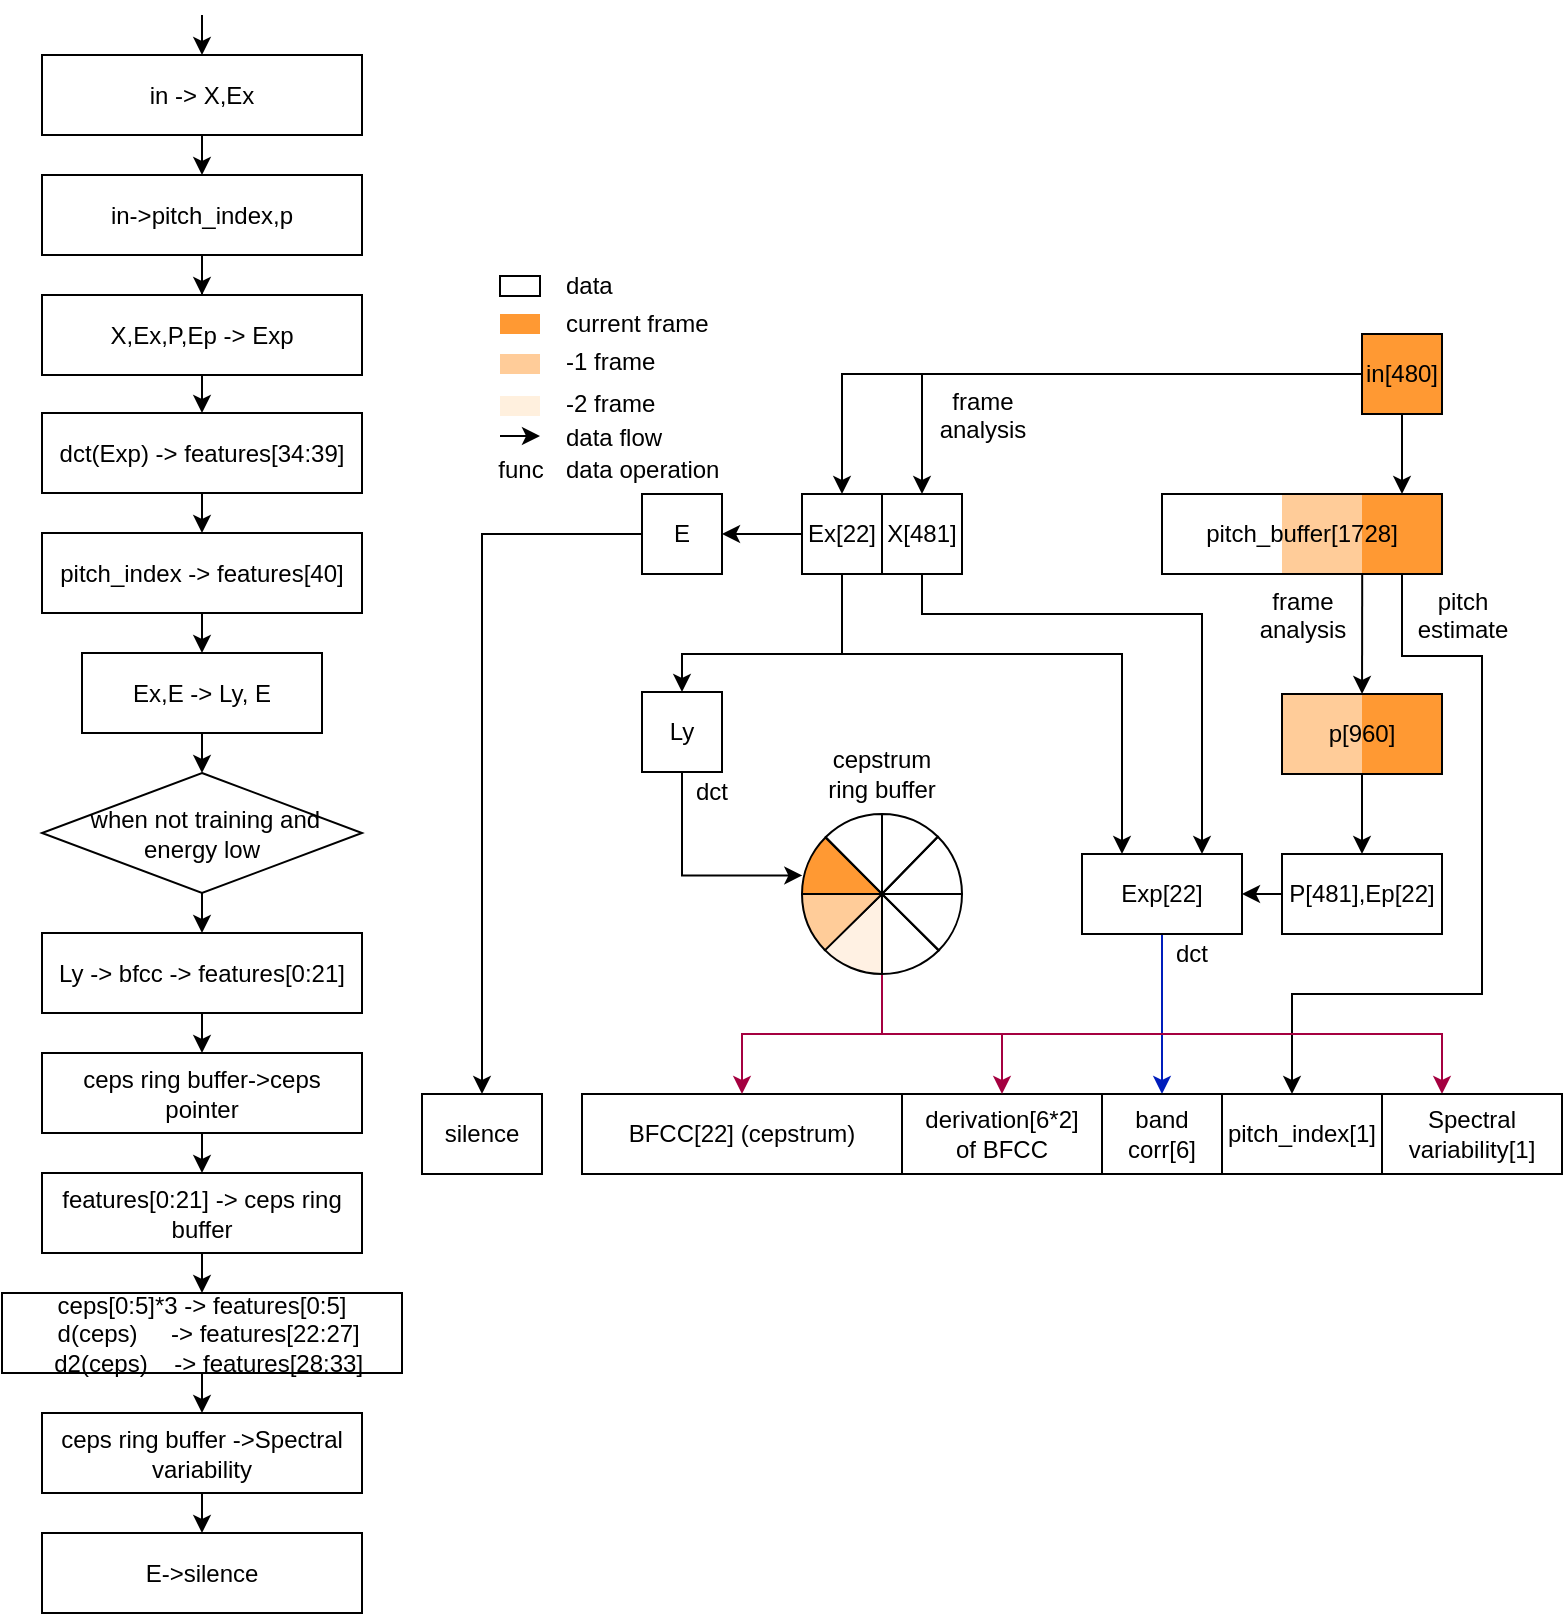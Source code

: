 <mxfile version="12.4.8" type="device"><diagram id="JuMobeCfKfc7mFz4J1X-" name="Page-1"><mxGraphModel dx="1185" dy="594" grid="1" gridSize="10" guides="1" tooltips="1" connect="1" arrows="1" fold="1" page="1" pageScale="1" pageWidth="827" pageHeight="1169" math="0" shadow="0"><root><mxCell id="0"/><mxCell id="1" parent="0"/><mxCell id="VfAlEDcDo9MQH4ENQJ9P-28" value="" style="rounded=0;whiteSpace=wrap;html=1;fillColor=#FF9933;strokeColor=none;" parent="1" vertex="1"><mxGeometry x="710" y="399" width="40" height="40" as="geometry"/></mxCell><mxCell id="VfAlEDcDo9MQH4ENQJ9P-29" value="" style="rounded=0;whiteSpace=wrap;html=1;fillColor=#FFCC99;strokeColor=none;" parent="1" vertex="1"><mxGeometry x="670" y="399" width="40" height="40" as="geometry"/></mxCell><mxCell id="VfAlEDcDo9MQH4ENQJ9P-30" value="p[960]" style="rounded=0;whiteSpace=wrap;html=1;fillColor=none;" parent="1" vertex="1"><mxGeometry x="670" y="399" width="80" height="40" as="geometry"/></mxCell><mxCell id="VfAlEDcDo9MQH4ENQJ9P-1" style="edgeStyle=orthogonalEdgeStyle;rounded=0;orthogonalLoop=1;jettySize=auto;html=1;exitX=0.5;exitY=1;exitDx=0;exitDy=0;entryX=0.5;entryY=0;entryDx=0;entryDy=0;" parent="1" source="VfAlEDcDo9MQH4ENQJ9P-2" target="VfAlEDcDo9MQH4ENQJ9P-4" edge="1"><mxGeometry relative="1" as="geometry"/></mxCell><mxCell id="VfAlEDcDo9MQH4ENQJ9P-2" value="X,Ex,P,Ep -&amp;gt; Exp" style="rounded=0;whiteSpace=wrap;html=1;" parent="1" vertex="1"><mxGeometry x="50" y="199.5" width="160" height="40" as="geometry"/></mxCell><mxCell id="VfAlEDcDo9MQH4ENQJ9P-3" style="edgeStyle=orthogonalEdgeStyle;rounded=0;orthogonalLoop=1;jettySize=auto;html=1;exitX=0.5;exitY=1;exitDx=0;exitDy=0;entryX=0.5;entryY=0;entryDx=0;entryDy=0;" parent="1" source="VfAlEDcDo9MQH4ENQJ9P-4" target="VfAlEDcDo9MQH4ENQJ9P-6" edge="1"><mxGeometry relative="1" as="geometry"/></mxCell><mxCell id="VfAlEDcDo9MQH4ENQJ9P-4" value="dct(Exp) -&amp;gt; features[34:39]" style="rounded=0;whiteSpace=wrap;html=1;" parent="1" vertex="1"><mxGeometry x="50" y="258.5" width="160" height="40" as="geometry"/></mxCell><mxCell id="VfAlEDcDo9MQH4ENQJ9P-5" style="edgeStyle=orthogonalEdgeStyle;rounded=0;orthogonalLoop=1;jettySize=auto;html=1;exitX=0.5;exitY=1;exitDx=0;exitDy=0;entryX=0.5;entryY=0;entryDx=0;entryDy=0;" parent="1" source="VfAlEDcDo9MQH4ENQJ9P-6" target="VfAlEDcDo9MQH4ENQJ9P-46" edge="1"><mxGeometry relative="1" as="geometry"/></mxCell><mxCell id="VfAlEDcDo9MQH4ENQJ9P-6" value="pitch_index -&amp;gt; features[40]" style="rounded=0;whiteSpace=wrap;html=1;" parent="1" vertex="1"><mxGeometry x="50" y="318.5" width="160" height="40" as="geometry"/></mxCell><mxCell id="VfAlEDcDo9MQH4ENQJ9P-7" style="edgeStyle=orthogonalEdgeStyle;rounded=0;orthogonalLoop=1;jettySize=auto;html=1;exitX=0.5;exitY=1;exitDx=0;exitDy=0;entryX=0.5;entryY=0;entryDx=0;entryDy=0;" parent="1" source="VfAlEDcDo9MQH4ENQJ9P-8" target="VfAlEDcDo9MQH4ENQJ9P-10" edge="1"><mxGeometry relative="1" as="geometry"/></mxCell><mxCell id="VfAlEDcDo9MQH4ENQJ9P-8" value="&amp;nbsp;when not training and energy low" style="rhombus;whiteSpace=wrap;html=1;" parent="1" vertex="1"><mxGeometry x="50" y="438.5" width="160" height="60" as="geometry"/></mxCell><mxCell id="VfAlEDcDo9MQH4ENQJ9P-9" style="edgeStyle=orthogonalEdgeStyle;rounded=0;orthogonalLoop=1;jettySize=auto;html=1;exitX=0.5;exitY=1;exitDx=0;exitDy=0;entryX=0.5;entryY=0;entryDx=0;entryDy=0;" parent="1" source="VfAlEDcDo9MQH4ENQJ9P-10" target="VfAlEDcDo9MQH4ENQJ9P-12" edge="1"><mxGeometry relative="1" as="geometry"/></mxCell><mxCell id="VfAlEDcDo9MQH4ENQJ9P-10" value="Ly -&amp;gt; bfcc -&amp;gt; features[0:21]" style="rounded=0;whiteSpace=wrap;html=1;" parent="1" vertex="1"><mxGeometry x="50" y="518.5" width="160" height="40" as="geometry"/></mxCell><mxCell id="VfAlEDcDo9MQH4ENQJ9P-11" style="edgeStyle=orthogonalEdgeStyle;rounded=0;orthogonalLoop=1;jettySize=auto;html=1;exitX=0.5;exitY=1;exitDx=0;exitDy=0;entryX=0.5;entryY=0;entryDx=0;entryDy=0;" parent="1" source="VfAlEDcDo9MQH4ENQJ9P-12" target="VfAlEDcDo9MQH4ENQJ9P-14" edge="1"><mxGeometry relative="1" as="geometry"/></mxCell><mxCell id="VfAlEDcDo9MQH4ENQJ9P-12" value="ceps ring buffer-&amp;gt;ceps pointer" style="rounded=0;whiteSpace=wrap;html=1;" parent="1" vertex="1"><mxGeometry x="50" y="578.5" width="160" height="40" as="geometry"/></mxCell><mxCell id="VfAlEDcDo9MQH4ENQJ9P-13" style="edgeStyle=orthogonalEdgeStyle;rounded=0;orthogonalLoop=1;jettySize=auto;html=1;exitX=0.5;exitY=1;exitDx=0;exitDy=0;entryX=0.5;entryY=0;entryDx=0;entryDy=0;" parent="1" source="VfAlEDcDo9MQH4ENQJ9P-14" target="VfAlEDcDo9MQH4ENQJ9P-16" edge="1"><mxGeometry relative="1" as="geometry"/></mxCell><mxCell id="VfAlEDcDo9MQH4ENQJ9P-14" value="features[0:21] -&amp;gt; ceps ring buffer" style="rounded=0;whiteSpace=wrap;html=1;" parent="1" vertex="1"><mxGeometry x="50" y="638.5" width="160" height="40" as="geometry"/></mxCell><mxCell id="VfAlEDcDo9MQH4ENQJ9P-15" style="edgeStyle=orthogonalEdgeStyle;rounded=0;orthogonalLoop=1;jettySize=auto;html=1;exitX=0.5;exitY=1;exitDx=0;exitDy=0;entryX=0.5;entryY=0;entryDx=0;entryDy=0;" parent="1" source="VfAlEDcDo9MQH4ENQJ9P-16" target="VfAlEDcDo9MQH4ENQJ9P-18" edge="1"><mxGeometry relative="1" as="geometry"/></mxCell><mxCell id="VfAlEDcDo9MQH4ENQJ9P-16" value="&lt;div&gt;ceps[0:5]*3 -&amp;gt; features[0:5]&lt;/div&gt;&lt;div&gt;&amp;nbsp; d(ceps)&amp;nbsp; &amp;nbsp; &amp;nbsp;-&amp;gt; features[22:27]&lt;/div&gt;&lt;div&gt;&amp;nbsp; d2(ceps)&amp;nbsp; &amp;nbsp; -&amp;gt; features[28:33]&lt;/div&gt;" style="rounded=0;whiteSpace=wrap;html=1;" parent="1" vertex="1"><mxGeometry x="30" y="698.5" width="200" height="40" as="geometry"/></mxCell><mxCell id="VfAlEDcDo9MQH4ENQJ9P-17" style="edgeStyle=orthogonalEdgeStyle;rounded=0;orthogonalLoop=1;jettySize=auto;html=1;exitX=0.5;exitY=1;exitDx=0;exitDy=0;entryX=0.5;entryY=0;entryDx=0;entryDy=0;" parent="1" source="VfAlEDcDo9MQH4ENQJ9P-18" target="VfAlEDcDo9MQH4ENQJ9P-76" edge="1"><mxGeometry relative="1" as="geometry"/></mxCell><mxCell id="VfAlEDcDo9MQH4ENQJ9P-18" value="ceps ring buffer -&amp;gt;Spectral variability" style="rounded=0;whiteSpace=wrap;html=1;" parent="1" vertex="1"><mxGeometry x="50" y="758.5" width="160" height="40" as="geometry"/></mxCell><mxCell id="VfAlEDcDo9MQH4ENQJ9P-19" style="edgeStyle=orthogonalEdgeStyle;rounded=0;orthogonalLoop=1;jettySize=auto;html=1;exitX=0;exitY=0.5;exitDx=0;exitDy=0;entryX=0.5;entryY=0;entryDx=0;entryDy=0;" parent="1" source="VfAlEDcDo9MQH4ENQJ9P-22" target="VfAlEDcDo9MQH4ENQJ9P-57" edge="1"><mxGeometry relative="1" as="geometry"><Array as="points"><mxPoint x="450" y="239"/></Array></mxGeometry></mxCell><mxCell id="VfAlEDcDo9MQH4ENQJ9P-20" style="edgeStyle=orthogonalEdgeStyle;rounded=0;orthogonalLoop=1;jettySize=auto;html=1;exitX=0.5;exitY=1;exitDx=0;exitDy=0;" parent="1" source="VfAlEDcDo9MQH4ENQJ9P-22" target="VfAlEDcDo9MQH4ENQJ9P-33" edge="1"><mxGeometry relative="1" as="geometry"><Array as="points"/></mxGeometry></mxCell><mxCell id="VfAlEDcDo9MQH4ENQJ9P-21" style="edgeStyle=orthogonalEdgeStyle;rounded=0;orthogonalLoop=1;jettySize=auto;html=1;entryX=0.5;entryY=0;entryDx=0;entryDy=0;" parent="1" target="VfAlEDcDo9MQH4ENQJ9P-59" edge="1"><mxGeometry relative="1" as="geometry"><mxPoint x="490" y="239" as="sourcePoint"/><Array as="points"><mxPoint x="490" y="239"/></Array></mxGeometry></mxCell><mxCell id="VfAlEDcDo9MQH4ENQJ9P-22" value="in[480]" style="rounded=0;whiteSpace=wrap;html=1;fillColor=#FF9933;" parent="1" vertex="1"><mxGeometry x="710" y="219" width="40" height="40" as="geometry"/></mxCell><mxCell id="VfAlEDcDo9MQH4ENQJ9P-23" style="edgeStyle=orthogonalEdgeStyle;rounded=0;orthogonalLoop=1;jettySize=auto;html=1;entryX=0.25;entryY=0;entryDx=0;entryDy=0;" parent="1" target="VfAlEDcDo9MQH4ENQJ9P-40" edge="1"><mxGeometry relative="1" as="geometry"><mxPoint x="450" y="339" as="sourcePoint"/><Array as="points"><mxPoint x="450" y="379"/><mxPoint x="590" y="379"/></Array></mxGeometry></mxCell><mxCell id="VfAlEDcDo9MQH4ENQJ9P-24" value="frame&lt;br&gt;analysis" style="text;html=1;align=center;" parent="1" vertex="1"><mxGeometry x="490" y="239" width="60" height="30" as="geometry"/></mxCell><mxCell id="VfAlEDcDo9MQH4ENQJ9P-25" value="" style="endArrow=classic;html=1;exitX=0.715;exitY=0.996;exitDx=0;exitDy=0;exitPerimeter=0;" parent="1" source="VfAlEDcDo9MQH4ENQJ9P-35" target="VfAlEDcDo9MQH4ENQJ9P-30" edge="1"><mxGeometry width="50" height="50" relative="1" as="geometry"><mxPoint x="430" y="338" as="sourcePoint"/><mxPoint x="440" y="518" as="targetPoint"/></mxGeometry></mxCell><mxCell id="VfAlEDcDo9MQH4ENQJ9P-26" style="edgeStyle=orthogonalEdgeStyle;rounded=0;orthogonalLoop=1;jettySize=auto;html=1;exitX=0.033;exitY=-0.044;exitDx=0;exitDy=0;exitPerimeter=0;" parent="1" source="E51DnzN_GOiCBHzIq5CO-1" target="VfAlEDcDo9MQH4ENQJ9P-73" edge="1"><mxGeometry relative="1" as="geometry"><Array as="points"><mxPoint x="730" y="338"/><mxPoint x="730" y="380"/><mxPoint x="770" y="380"/><mxPoint x="770" y="549"/><mxPoint x="675" y="549"/></Array></mxGeometry></mxCell><mxCell id="VfAlEDcDo9MQH4ENQJ9P-36" style="edgeStyle=orthogonalEdgeStyle;rounded=0;orthogonalLoop=1;jettySize=auto;html=1;exitX=0;exitY=0.5;exitDx=0;exitDy=0;entryX=1;entryY=0.5;entryDx=0;entryDy=0;" parent="1" source="VfAlEDcDo9MQH4ENQJ9P-37" target="VfAlEDcDo9MQH4ENQJ9P-40" edge="1"><mxGeometry relative="1" as="geometry"/></mxCell><mxCell id="VfAlEDcDo9MQH4ENQJ9P-37" value="P[481],Ep[22]" style="rounded=0;whiteSpace=wrap;html=1;" parent="1" vertex="1"><mxGeometry x="670" y="479" width="80" height="40" as="geometry"/></mxCell><mxCell id="VfAlEDcDo9MQH4ENQJ9P-38" value="frame&lt;br&gt;analysis" style="text;html=1;align=center;" parent="1" vertex="1"><mxGeometry x="650" y="339" width="60" height="30" as="geometry"/></mxCell><mxCell id="VfAlEDcDo9MQH4ENQJ9P-39" style="edgeStyle=orthogonalEdgeStyle;rounded=0;orthogonalLoop=1;jettySize=auto;html=1;exitX=0.5;exitY=1;exitDx=0;exitDy=0;entryX=0.5;entryY=0;entryDx=0;entryDy=0;fillColor=#0050ef;strokeColor=#001DBC;" parent="1" source="VfAlEDcDo9MQH4ENQJ9P-40" target="VfAlEDcDo9MQH4ENQJ9P-71" edge="1"><mxGeometry relative="1" as="geometry"><Array as="points"><mxPoint x="610" y="539"/><mxPoint x="610" y="539"/></Array></mxGeometry></mxCell><mxCell id="VfAlEDcDo9MQH4ENQJ9P-40" value="Exp[22]" style="rounded=0;whiteSpace=wrap;html=1;" parent="1" vertex="1"><mxGeometry x="570" y="479" width="80" height="40" as="geometry"/></mxCell><mxCell id="VfAlEDcDo9MQH4ENQJ9P-41" style="edgeStyle=orthogonalEdgeStyle;rounded=0;orthogonalLoop=1;jettySize=auto;html=1;exitX=0.5;exitY=1;exitDx=0;exitDy=0;entryX=0.5;entryY=0;entryDx=0;entryDy=0;" parent="1" source="VfAlEDcDo9MQH4ENQJ9P-42" target="VfAlEDcDo9MQH4ENQJ9P-44" edge="1"><mxGeometry relative="1" as="geometry"/></mxCell><mxCell id="VfAlEDcDo9MQH4ENQJ9P-42" value="in -&amp;gt; X,Ex" style="rounded=0;whiteSpace=wrap;html=1;" parent="1" vertex="1"><mxGeometry x="50" y="79.5" width="160" height="40" as="geometry"/></mxCell><mxCell id="VfAlEDcDo9MQH4ENQJ9P-43" style="edgeStyle=orthogonalEdgeStyle;rounded=0;orthogonalLoop=1;jettySize=auto;html=1;exitX=0.5;exitY=1;exitDx=0;exitDy=0;" parent="1" source="VfAlEDcDo9MQH4ENQJ9P-44" target="VfAlEDcDo9MQH4ENQJ9P-2" edge="1"><mxGeometry relative="1" as="geometry"/></mxCell><mxCell id="VfAlEDcDo9MQH4ENQJ9P-44" value="in-&amp;gt;pitch_index,p" style="rounded=0;whiteSpace=wrap;html=1;" parent="1" vertex="1"><mxGeometry x="50" y="139.5" width="160" height="40" as="geometry"/></mxCell><mxCell id="VfAlEDcDo9MQH4ENQJ9P-45" style="edgeStyle=orthogonalEdgeStyle;rounded=0;orthogonalLoop=1;jettySize=auto;html=1;exitX=0.5;exitY=1;exitDx=0;exitDy=0;entryX=0.5;entryY=0;entryDx=0;entryDy=0;" parent="1" source="VfAlEDcDo9MQH4ENQJ9P-46" target="VfAlEDcDo9MQH4ENQJ9P-8" edge="1"><mxGeometry relative="1" as="geometry"/></mxCell><mxCell id="VfAlEDcDo9MQH4ENQJ9P-46" value="Ex,E -&amp;gt; Ly, E" style="rounded=0;whiteSpace=wrap;html=1;fillColor=none;" parent="1" vertex="1"><mxGeometry x="70" y="378.5" width="120" height="40" as="geometry"/></mxCell><mxCell id="VfAlEDcDo9MQH4ENQJ9P-47" style="edgeStyle=orthogonalEdgeStyle;rounded=0;orthogonalLoop=1;jettySize=auto;html=1;" parent="1" source="VfAlEDcDo9MQH4ENQJ9P-48" target="VfAlEDcDo9MQH4ENQJ9P-75" edge="1"><mxGeometry relative="1" as="geometry"/></mxCell><mxCell id="VfAlEDcDo9MQH4ENQJ9P-48" value="E" style="rounded=0;whiteSpace=wrap;html=1;fillColor=none;" parent="1" vertex="1"><mxGeometry x="350" y="299" width="40" height="40" as="geometry"/></mxCell><mxCell id="VfAlEDcDo9MQH4ENQJ9P-49" style="edgeStyle=orthogonalEdgeStyle;rounded=0;orthogonalLoop=1;jettySize=auto;html=1;exitX=0.5;exitY=1;exitDx=0;exitDy=0;entryX=0.002;entryY=0.384;entryDx=0;entryDy=0;entryPerimeter=0;" parent="1" source="VfAlEDcDo9MQH4ENQJ9P-50" target="VfAlEDcDo9MQH4ENQJ9P-61" edge="1"><mxGeometry relative="1" as="geometry"/></mxCell><mxCell id="VfAlEDcDo9MQH4ENQJ9P-50" value="Ly" style="rounded=0;whiteSpace=wrap;html=1;fillColor=none;" parent="1" vertex="1"><mxGeometry x="350" y="398" width="40" height="40" as="geometry"/></mxCell><mxCell id="VfAlEDcDo9MQH4ENQJ9P-51" value="" style="rounded=0;whiteSpace=wrap;html=1;fillColor=none;" parent="1" vertex="1"><mxGeometry x="320" y="599" width="490" height="40" as="geometry"/></mxCell><mxCell id="VfAlEDcDo9MQH4ENQJ9P-52" value="BFCC[22] (cepstrum)" style="rounded=0;whiteSpace=wrap;html=1;fillColor=none;" parent="1" vertex="1"><mxGeometry x="320" y="599" width="160" height="40" as="geometry"/></mxCell><mxCell id="VfAlEDcDo9MQH4ENQJ9P-53" value="derivation[6*2]&lt;br&gt;of&amp;nbsp;BFCC" style="rounded=0;whiteSpace=wrap;html=1;fillColor=none;" parent="1" vertex="1"><mxGeometry x="480" y="599" width="100" height="40" as="geometry"/></mxCell><mxCell id="VfAlEDcDo9MQH4ENQJ9P-54" style="edgeStyle=orthogonalEdgeStyle;rounded=0;orthogonalLoop=1;jettySize=auto;html=1;exitX=0.5;exitY=1;exitDx=0;exitDy=0;" parent="1" source="VfAlEDcDo9MQH4ENQJ9P-30" target="VfAlEDcDo9MQH4ENQJ9P-37" edge="1"><mxGeometry relative="1" as="geometry"/></mxCell><mxCell id="VfAlEDcDo9MQH4ENQJ9P-55" style="edgeStyle=orthogonalEdgeStyle;rounded=0;orthogonalLoop=1;jettySize=auto;html=1;exitX=0.5;exitY=1;exitDx=0;exitDy=0;entryX=0.5;entryY=0;entryDx=0;entryDy=0;" parent="1" source="VfAlEDcDo9MQH4ENQJ9P-57" target="VfAlEDcDo9MQH4ENQJ9P-50" edge="1"><mxGeometry relative="1" as="geometry"><Array as="points"><mxPoint x="450" y="379"/><mxPoint x="370" y="379"/></Array></mxGeometry></mxCell><mxCell id="VfAlEDcDo9MQH4ENQJ9P-56" style="edgeStyle=orthogonalEdgeStyle;rounded=0;orthogonalLoop=1;jettySize=auto;html=1;exitX=0;exitY=0.5;exitDx=0;exitDy=0;entryX=1;entryY=0.5;entryDx=0;entryDy=0;" parent="1" source="VfAlEDcDo9MQH4ENQJ9P-57" target="VfAlEDcDo9MQH4ENQJ9P-48" edge="1"><mxGeometry relative="1" as="geometry"/></mxCell><mxCell id="VfAlEDcDo9MQH4ENQJ9P-57" value="Ex[22]" style="rounded=0;whiteSpace=wrap;html=1;" parent="1" vertex="1"><mxGeometry x="430" y="299" width="40" height="40" as="geometry"/></mxCell><mxCell id="VfAlEDcDo9MQH4ENQJ9P-58" style="edgeStyle=orthogonalEdgeStyle;rounded=0;orthogonalLoop=1;jettySize=auto;html=1;exitX=0.5;exitY=1;exitDx=0;exitDy=0;entryX=0.75;entryY=0;entryDx=0;entryDy=0;" parent="1" source="VfAlEDcDo9MQH4ENQJ9P-59" target="VfAlEDcDo9MQH4ENQJ9P-40" edge="1"><mxGeometry relative="1" as="geometry"><Array as="points"><mxPoint x="490" y="359"/><mxPoint x="630" y="359"/></Array></mxGeometry></mxCell><mxCell id="VfAlEDcDo9MQH4ENQJ9P-59" value="X[481]" style="rounded=0;whiteSpace=wrap;html=1;" parent="1" vertex="1"><mxGeometry x="470" y="299" width="40" height="40" as="geometry"/></mxCell><mxCell id="VfAlEDcDo9MQH4ENQJ9P-60" style="edgeStyle=orthogonalEdgeStyle;rounded=0;orthogonalLoop=1;jettySize=auto;html=1;fillColor=#d80073;strokeColor=#A50040;" parent="1" source="VfAlEDcDo9MQH4ENQJ9P-61" target="VfAlEDcDo9MQH4ENQJ9P-52" edge="1"><mxGeometry relative="1" as="geometry"/></mxCell><mxCell id="VfAlEDcDo9MQH4ENQJ9P-61" value="" style="verticalLabelPosition=bottom;verticalAlign=top;html=1;shape=mxgraph.basic.pie;startAngle=0.75;endAngle=0.875;fillColor=#FF9933;" parent="1" vertex="1"><mxGeometry x="430" y="459" width="80" height="80" as="geometry"/></mxCell><mxCell id="VfAlEDcDo9MQH4ENQJ9P-62" value="" style="verticalLabelPosition=bottom;verticalAlign=top;html=1;shape=mxgraph.basic.pie;startAngle=0.876;endAngle=0;fillColor=none;" parent="1" vertex="1"><mxGeometry x="430" y="459" width="80" height="80" as="geometry"/></mxCell><mxCell id="VfAlEDcDo9MQH4ENQJ9P-63" value="" style="verticalLabelPosition=bottom;verticalAlign=top;html=1;shape=mxgraph.basic.pie;startAngle=0.5;endAngle=0.627;fillColor=#FFF1E3;" parent="1" vertex="1"><mxGeometry x="430" y="459" width="80" height="80" as="geometry"/></mxCell><mxCell id="VfAlEDcDo9MQH4ENQJ9P-64" value="" style="verticalLabelPosition=bottom;verticalAlign=top;html=1;shape=mxgraph.basic.pie;startAngle=0.626;endAngle=0.75;fillColor=#FFCC99;" parent="1" vertex="1"><mxGeometry x="430" y="459" width="80" height="80" as="geometry"/></mxCell><mxCell id="VfAlEDcDo9MQH4ENQJ9P-65" value="" style="verticalLabelPosition=bottom;verticalAlign=top;html=1;shape=mxgraph.basic.pie;startAngle=0;endAngle=0.123;fillColor=none;" parent="1" vertex="1"><mxGeometry x="430" y="459" width="80" height="80" as="geometry"/></mxCell><mxCell id="VfAlEDcDo9MQH4ENQJ9P-66" value="" style="verticalLabelPosition=bottom;verticalAlign=top;html=1;shape=mxgraph.basic.pie;startAngle=0.123;endAngle=0.25;fillColor=none;" parent="1" vertex="1"><mxGeometry x="430" y="459" width="80" height="80" as="geometry"/></mxCell><mxCell id="VfAlEDcDo9MQH4ENQJ9P-67" value="" style="verticalLabelPosition=bottom;verticalAlign=top;html=1;shape=mxgraph.basic.pie;startAngle=0.25;endAngle=0.375;fillColor=none;" parent="1" vertex="1"><mxGeometry x="430" y="459" width="80" height="80" as="geometry"/></mxCell><mxCell id="VfAlEDcDo9MQH4ENQJ9P-68" style="edgeStyle=orthogonalEdgeStyle;rounded=0;orthogonalLoop=1;jettySize=auto;html=1;entryX=0.5;entryY=0;entryDx=0;entryDy=0;fillColor=#d80073;strokeColor=#A50040;" parent="1" source="VfAlEDcDo9MQH4ENQJ9P-70" target="VfAlEDcDo9MQH4ENQJ9P-53" edge="1"><mxGeometry relative="1" as="geometry"/></mxCell><mxCell id="VfAlEDcDo9MQH4ENQJ9P-69" style="edgeStyle=orthogonalEdgeStyle;rounded=0;orthogonalLoop=1;jettySize=auto;html=1;fillColor=#d80073;strokeColor=#A50040;" parent="1" source="VfAlEDcDo9MQH4ENQJ9P-70" target="VfAlEDcDo9MQH4ENQJ9P-74" edge="1"><mxGeometry relative="1" as="geometry"><Array as="points"><mxPoint x="470" y="569"/><mxPoint x="750" y="569"/></Array></mxGeometry></mxCell><mxCell id="VfAlEDcDo9MQH4ENQJ9P-70" value="" style="verticalLabelPosition=bottom;verticalAlign=top;html=1;shape=mxgraph.basic.pie;startAngle=0.374;endAngle=0.5;fillColor=none;" parent="1" vertex="1"><mxGeometry x="430" y="459" width="80" height="80" as="geometry"/></mxCell><mxCell id="VfAlEDcDo9MQH4ENQJ9P-71" value="band corr[6]" style="rounded=0;whiteSpace=wrap;html=1;fillColor=none;" parent="1" vertex="1"><mxGeometry x="580" y="599" width="60" height="40" as="geometry"/></mxCell><mxCell id="VfAlEDcDo9MQH4ENQJ9P-72" value="cepstrum&lt;br&gt;ring buffer" style="text;html=1;strokeColor=none;fillColor=none;align=center;verticalAlign=middle;whiteSpace=wrap;rounded=0;" parent="1" vertex="1"><mxGeometry x="440" y="429" width="60" height="20" as="geometry"/></mxCell><mxCell id="VfAlEDcDo9MQH4ENQJ9P-73" value="pitch_index[1]" style="rounded=0;whiteSpace=wrap;html=1;fillColor=none;" parent="1" vertex="1"><mxGeometry x="640" y="599" width="80" height="40" as="geometry"/></mxCell><mxCell id="VfAlEDcDo9MQH4ENQJ9P-74" value="Spectral variability[1]" style="rounded=0;whiteSpace=wrap;html=1;fillColor=none;" parent="1" vertex="1"><mxGeometry x="720" y="599" width="90" height="40" as="geometry"/></mxCell><mxCell id="VfAlEDcDo9MQH4ENQJ9P-75" value="silence" style="rounded=0;whiteSpace=wrap;html=1;fillColor=none;" parent="1" vertex="1"><mxGeometry x="240" y="599" width="60" height="40" as="geometry"/></mxCell><mxCell id="VfAlEDcDo9MQH4ENQJ9P-76" value="E-&amp;gt;silence" style="rounded=0;whiteSpace=wrap;html=1;fillColor=none;" parent="1" vertex="1"><mxGeometry x="50" y="818.5" width="160" height="40" as="geometry"/></mxCell><mxCell id="VfAlEDcDo9MQH4ENQJ9P-77" value="" style="endArrow=classic;html=1;" parent="1" target="VfAlEDcDo9MQH4ENQJ9P-42" edge="1"><mxGeometry width="50" height="50" relative="1" as="geometry"><mxPoint x="130" y="59.5" as="sourcePoint"/><mxPoint x="80" y="879.5" as="targetPoint"/></mxGeometry></mxCell><mxCell id="VfAlEDcDo9MQH4ENQJ9P-33" value="" style="rounded=0;whiteSpace=wrap;html=1;fillColor=#FF9933;strokeColor=none;" parent="1" vertex="1"><mxGeometry x="710" y="299" width="40" height="40" as="geometry"/></mxCell><mxCell id="VfAlEDcDo9MQH4ENQJ9P-34" value="" style="rounded=0;whiteSpace=wrap;html=1;fillColor=#FFCC99;strokeColor=none;" parent="1" vertex="1"><mxGeometry x="670" y="299" width="40" height="40" as="geometry"/></mxCell><mxCell id="VfAlEDcDo9MQH4ENQJ9P-35" value="pitch_buffer[1728]" style="rounded=0;whiteSpace=wrap;html=1;fillColor=none;" parent="1" vertex="1"><mxGeometry x="610" y="299" width="140" height="40" as="geometry"/></mxCell><mxCell id="OWLsYzCZL3F1zvyIYfiH-1" value="" style="rounded=0;whiteSpace=wrap;html=1;fillColor=none;" parent="1" vertex="1"><mxGeometry x="279" y="190" width="20" height="10" as="geometry"/></mxCell><mxCell id="OWLsYzCZL3F1zvyIYfiH-2" style="edgeStyle=orthogonalEdgeStyle;rounded=0;orthogonalLoop=1;jettySize=auto;html=1;" parent="1" edge="1"><mxGeometry relative="1" as="geometry"><mxPoint x="279" y="270" as="sourcePoint"/><mxPoint x="299" y="270" as="targetPoint"/></mxGeometry></mxCell><mxCell id="OWLsYzCZL3F1zvyIYfiH-3" value="" style="rounded=0;whiteSpace=wrap;html=1;fillColor=#FFCC99;strokeColor=none;" parent="1" vertex="1"><mxGeometry x="279" y="229" width="20" height="10" as="geometry"/></mxCell><mxCell id="OWLsYzCZL3F1zvyIYfiH-4" value="" style="rounded=0;whiteSpace=wrap;html=1;fillColor=#FF9933;strokeColor=none;" parent="1" vertex="1"><mxGeometry x="279" y="209" width="20" height="10" as="geometry"/></mxCell><mxCell id="OWLsYzCZL3F1zvyIYfiH-6" value="" style="rounded=0;whiteSpace=wrap;html=1;fillColor=#FFF0DE;strokeColor=none;" parent="1" vertex="1"><mxGeometry x="279" y="250" width="20" height="10" as="geometry"/></mxCell><mxCell id="OWLsYzCZL3F1zvyIYfiH-7" value="func" style="text;html=1;align=center;" parent="1" vertex="1"><mxGeometry x="279" y="273" width="20" height="6" as="geometry"/></mxCell><mxCell id="OWLsYzCZL3F1zvyIYfiH-8" value="data" style="text;html=1;align=left;" parent="1" vertex="1"><mxGeometry x="310" y="181" width="60" height="19" as="geometry"/></mxCell><mxCell id="OWLsYzCZL3F1zvyIYfiH-9" value="current frame" style="text;html=1;align=left;" parent="1" vertex="1"><mxGeometry x="310" y="199.5" width="60" height="19" as="geometry"/></mxCell><mxCell id="OWLsYzCZL3F1zvyIYfiH-10" value="-1 frame" style="text;html=1;align=left;" parent="1" vertex="1"><mxGeometry x="310" y="219" width="60" height="19" as="geometry"/></mxCell><mxCell id="OWLsYzCZL3F1zvyIYfiH-11" value="-2 frame" style="text;html=1;align=left;" parent="1" vertex="1"><mxGeometry x="310" y="240" width="60" height="19" as="geometry"/></mxCell><mxCell id="OWLsYzCZL3F1zvyIYfiH-12" value="data flow" style="text;html=1;align=left;" parent="1" vertex="1"><mxGeometry x="310" y="257" width="70" height="19" as="geometry"/></mxCell><mxCell id="OWLsYzCZL3F1zvyIYfiH-13" value="data operation" style="text;html=1;align=left;" parent="1" vertex="1"><mxGeometry x="310" y="273" width="60" height="19" as="geometry"/></mxCell><mxCell id="E51DnzN_GOiCBHzIq5CO-1" value="pitch&lt;br&gt;estimate" style="text;html=1;align=center;" parent="1" vertex="1"><mxGeometry x="730" y="339" width="60" height="30" as="geometry"/></mxCell><mxCell id="_o_9cuUtifHUgzhPA74z-1" value="dct" style="text;html=1;strokeColor=none;fillColor=none;align=center;verticalAlign=middle;whiteSpace=wrap;rounded=0;" vertex="1" parent="1"><mxGeometry x="610" y="519" width="30" height="20" as="geometry"/></mxCell><mxCell id="_o_9cuUtifHUgzhPA74z-2" value="dct" style="text;html=1;strokeColor=none;fillColor=none;align=center;verticalAlign=middle;whiteSpace=wrap;rounded=0;" vertex="1" parent="1"><mxGeometry x="370" y="438" width="30" height="20" as="geometry"/></mxCell></root></mxGraphModel></diagram></mxfile>